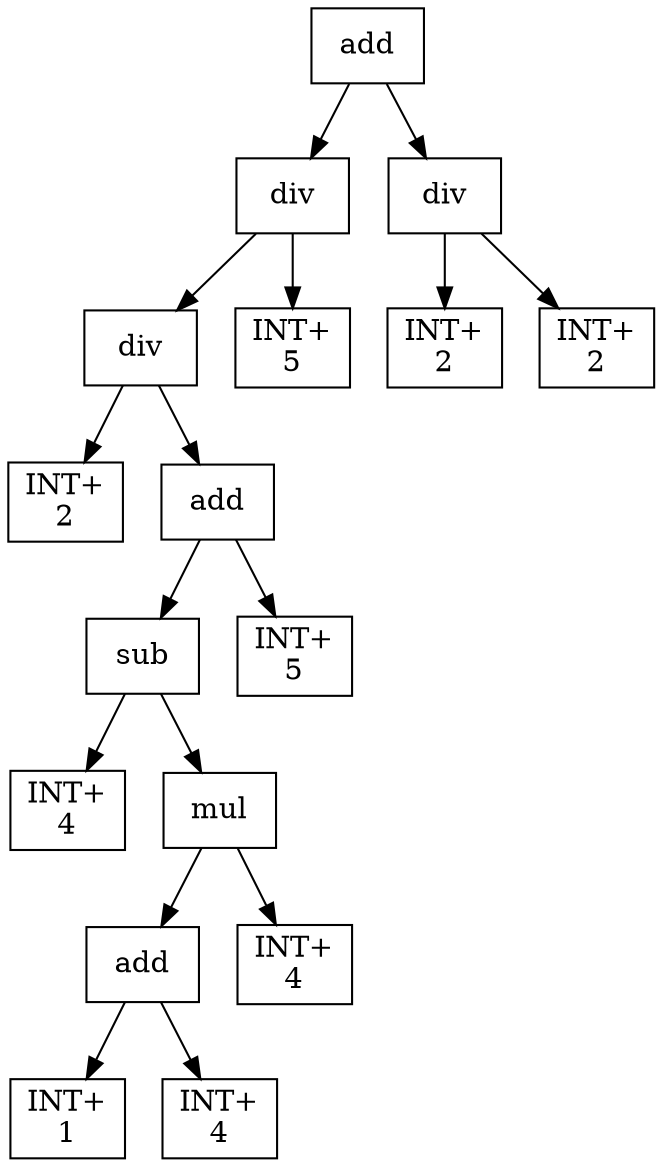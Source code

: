 digraph expr {
  node [shape=box];
  n1 [label="add"];
  n2 [label="div"];
  n3 [label="div"];
  n4 [label="INT+\n2"];
  n5 [label="add"];
  n6 [label="sub"];
  n7 [label="INT+\n4"];
  n8 [label="mul"];
  n9 [label="add"];
  n10 [label="INT+\n1"];
  n11 [label="INT+\n4"];
  n9 -> n10;
  n9 -> n11;
  n12 [label="INT+\n4"];
  n8 -> n9;
  n8 -> n12;
  n6 -> n7;
  n6 -> n8;
  n13 [label="INT+\n5"];
  n5 -> n6;
  n5 -> n13;
  n3 -> n4;
  n3 -> n5;
  n14 [label="INT+\n5"];
  n2 -> n3;
  n2 -> n14;
  n15 [label="div"];
  n16 [label="INT+\n2"];
  n17 [label="INT+\n2"];
  n15 -> n16;
  n15 -> n17;
  n1 -> n2;
  n1 -> n15;
}